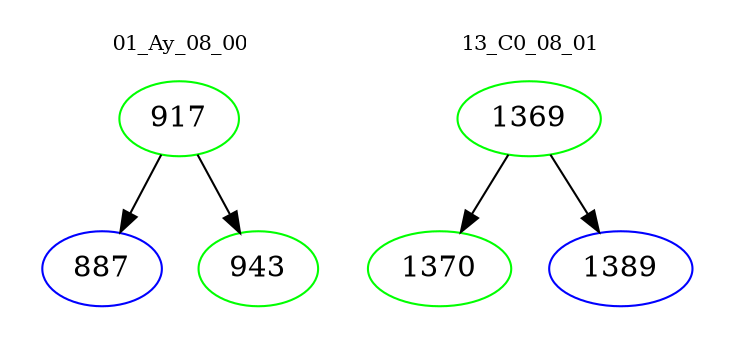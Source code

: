 digraph{
subgraph cluster_0 {
color = white
label = "01_Ay_08_00";
fontsize=10;
T0_917 [label="917", color="green"]
T0_917 -> T0_887 [color="black"]
T0_887 [label="887", color="blue"]
T0_917 -> T0_943 [color="black"]
T0_943 [label="943", color="green"]
}
subgraph cluster_1 {
color = white
label = "13_C0_08_01";
fontsize=10;
T1_1369 [label="1369", color="green"]
T1_1369 -> T1_1370 [color="black"]
T1_1370 [label="1370", color="green"]
T1_1369 -> T1_1389 [color="black"]
T1_1389 [label="1389", color="blue"]
}
}
